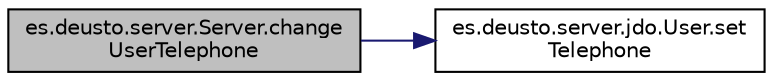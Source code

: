 digraph "es.deusto.server.Server.changeUserTelephone"
{
 // LATEX_PDF_SIZE
  edge [fontname="Helvetica",fontsize="10",labelfontname="Helvetica",labelfontsize="10"];
  node [fontname="Helvetica",fontsize="10",shape=record];
  rankdir="LR";
  Node10 [label="es.deusto.server.Server.change\lUserTelephone",height=0.2,width=0.4,color="black", fillcolor="grey75", style="filled", fontcolor="black",tooltip=" "];
  Node10 -> Node11 [color="midnightblue",fontsize="10",style="solid",fontname="Helvetica"];
  Node11 [label="es.deusto.server.jdo.User.set\lTelephone",height=0.2,width=0.4,color="black", fillcolor="white", style="filled",URL="$classes_1_1deusto_1_1server_1_1jdo_1_1_user.html#abbe2100e45562377af86700795a96b78",tooltip=" "];
}
